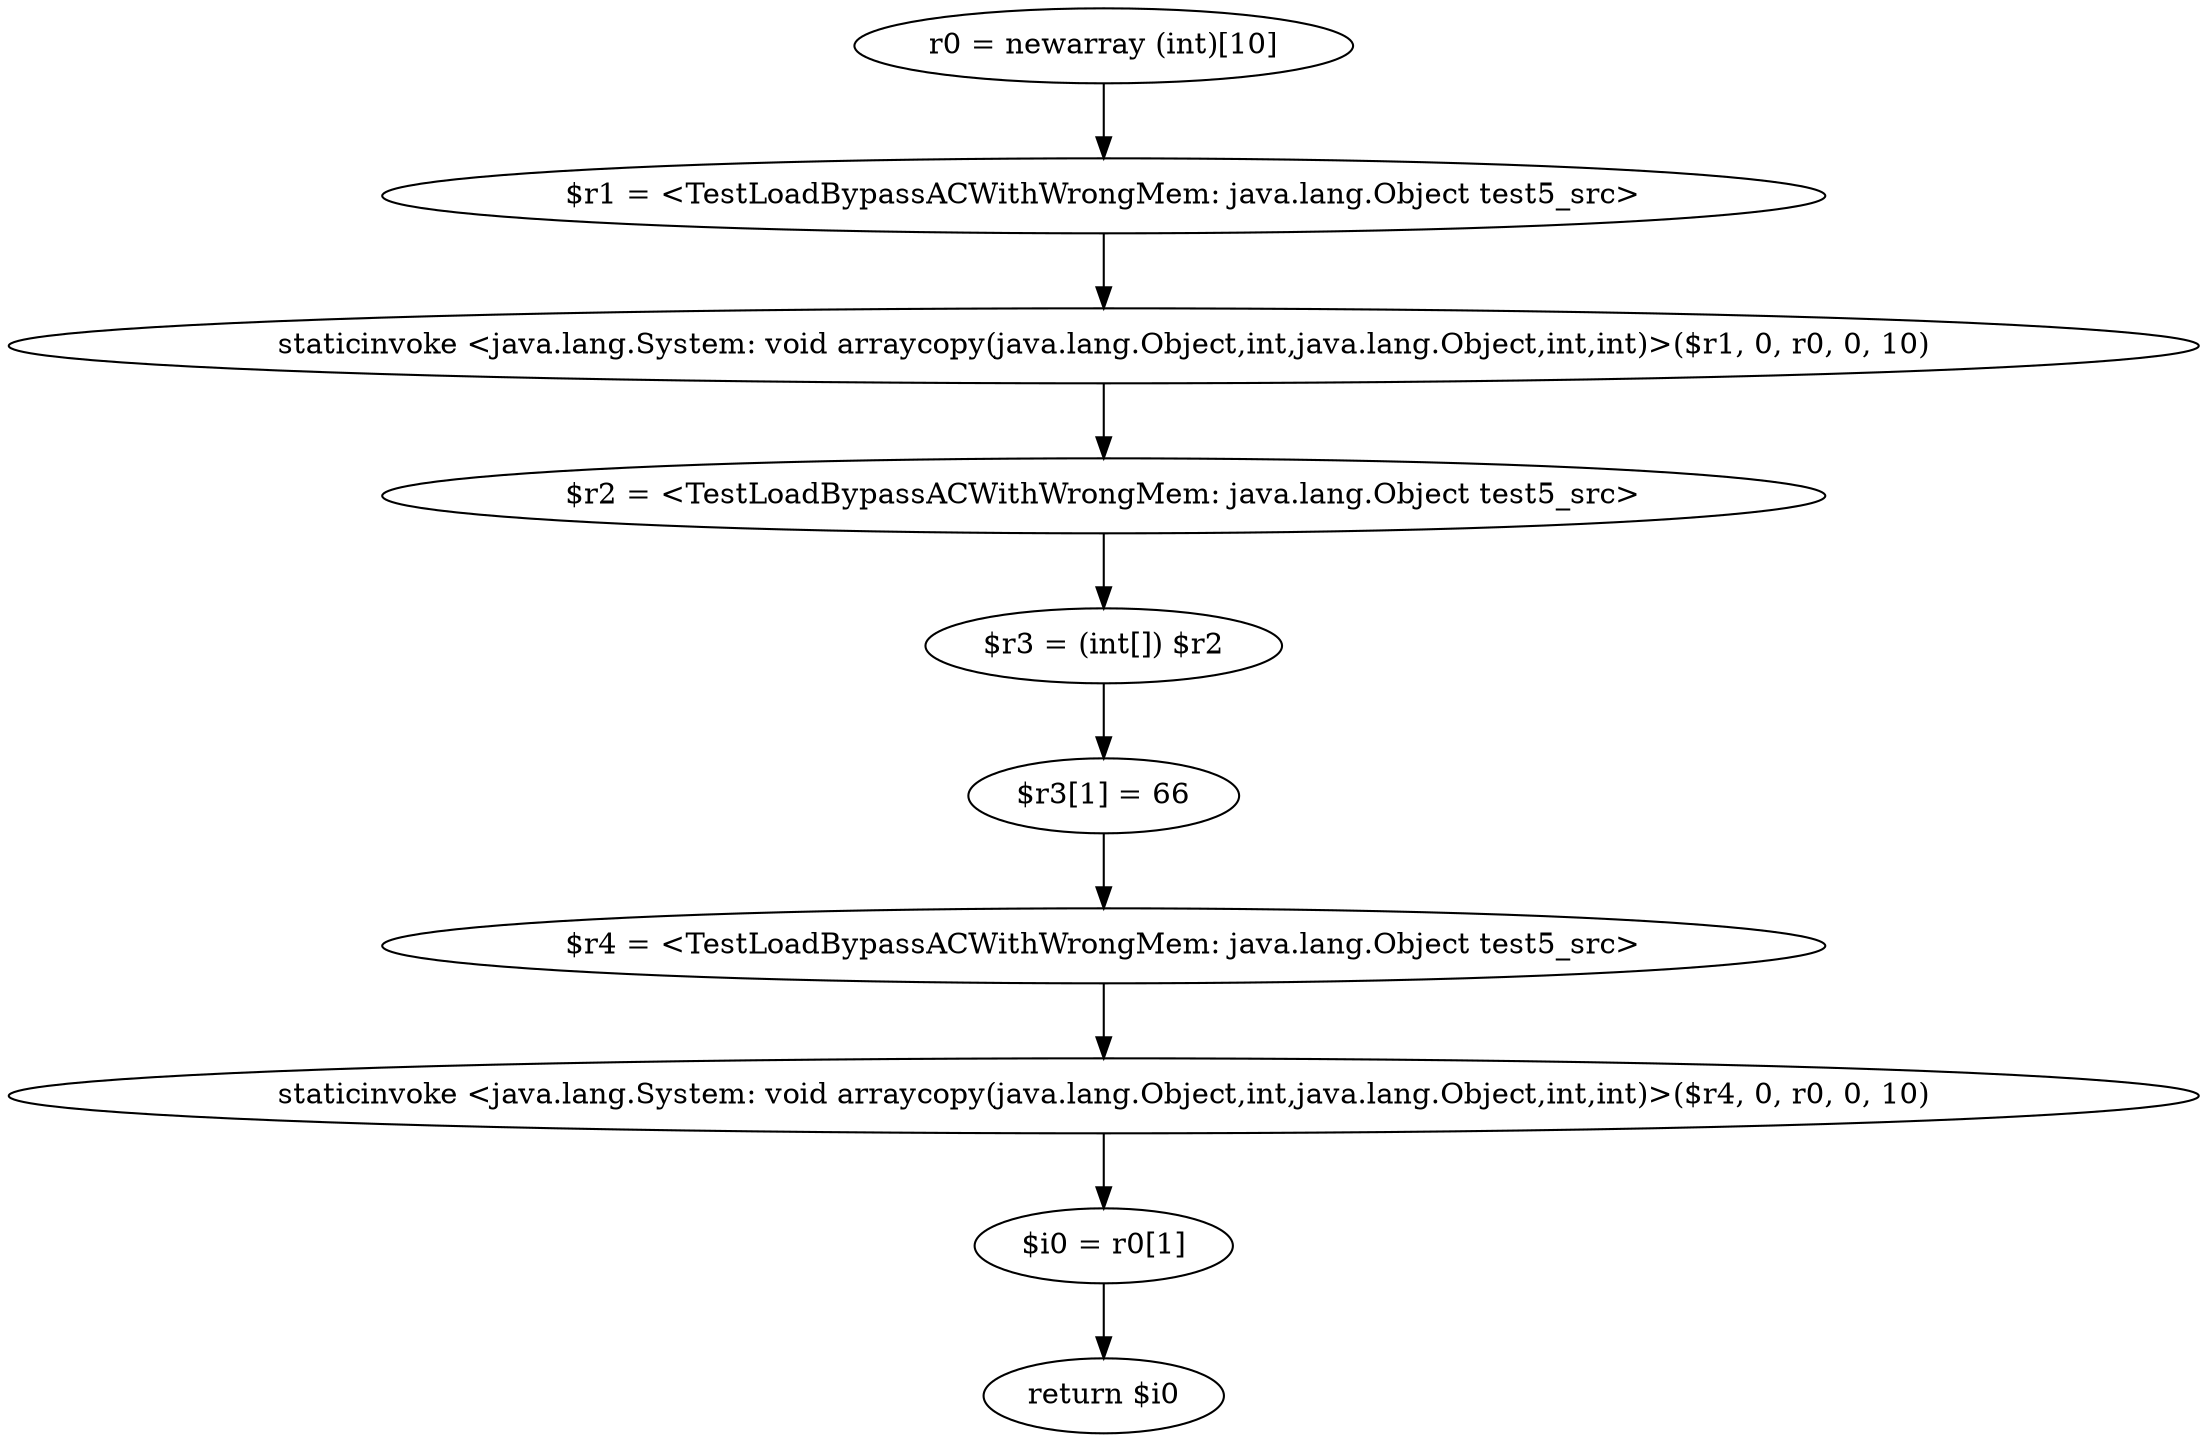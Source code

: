 digraph "unitGraph" {
    "r0 = newarray (int)[10]"
    "$r1 = <TestLoadBypassACWithWrongMem: java.lang.Object test5_src>"
    "staticinvoke <java.lang.System: void arraycopy(java.lang.Object,int,java.lang.Object,int,int)>($r1, 0, r0, 0, 10)"
    "$r2 = <TestLoadBypassACWithWrongMem: java.lang.Object test5_src>"
    "$r3 = (int[]) $r2"
    "$r3[1] = 66"
    "$r4 = <TestLoadBypassACWithWrongMem: java.lang.Object test5_src>"
    "staticinvoke <java.lang.System: void arraycopy(java.lang.Object,int,java.lang.Object,int,int)>($r4, 0, r0, 0, 10)"
    "$i0 = r0[1]"
    "return $i0"
    "r0 = newarray (int)[10]"->"$r1 = <TestLoadBypassACWithWrongMem: java.lang.Object test5_src>";
    "$r1 = <TestLoadBypassACWithWrongMem: java.lang.Object test5_src>"->"staticinvoke <java.lang.System: void arraycopy(java.lang.Object,int,java.lang.Object,int,int)>($r1, 0, r0, 0, 10)";
    "staticinvoke <java.lang.System: void arraycopy(java.lang.Object,int,java.lang.Object,int,int)>($r1, 0, r0, 0, 10)"->"$r2 = <TestLoadBypassACWithWrongMem: java.lang.Object test5_src>";
    "$r2 = <TestLoadBypassACWithWrongMem: java.lang.Object test5_src>"->"$r3 = (int[]) $r2";
    "$r3 = (int[]) $r2"->"$r3[1] = 66";
    "$r3[1] = 66"->"$r4 = <TestLoadBypassACWithWrongMem: java.lang.Object test5_src>";
    "$r4 = <TestLoadBypassACWithWrongMem: java.lang.Object test5_src>"->"staticinvoke <java.lang.System: void arraycopy(java.lang.Object,int,java.lang.Object,int,int)>($r4, 0, r0, 0, 10)";
    "staticinvoke <java.lang.System: void arraycopy(java.lang.Object,int,java.lang.Object,int,int)>($r4, 0, r0, 0, 10)"->"$i0 = r0[1]";
    "$i0 = r0[1]"->"return $i0";
}
